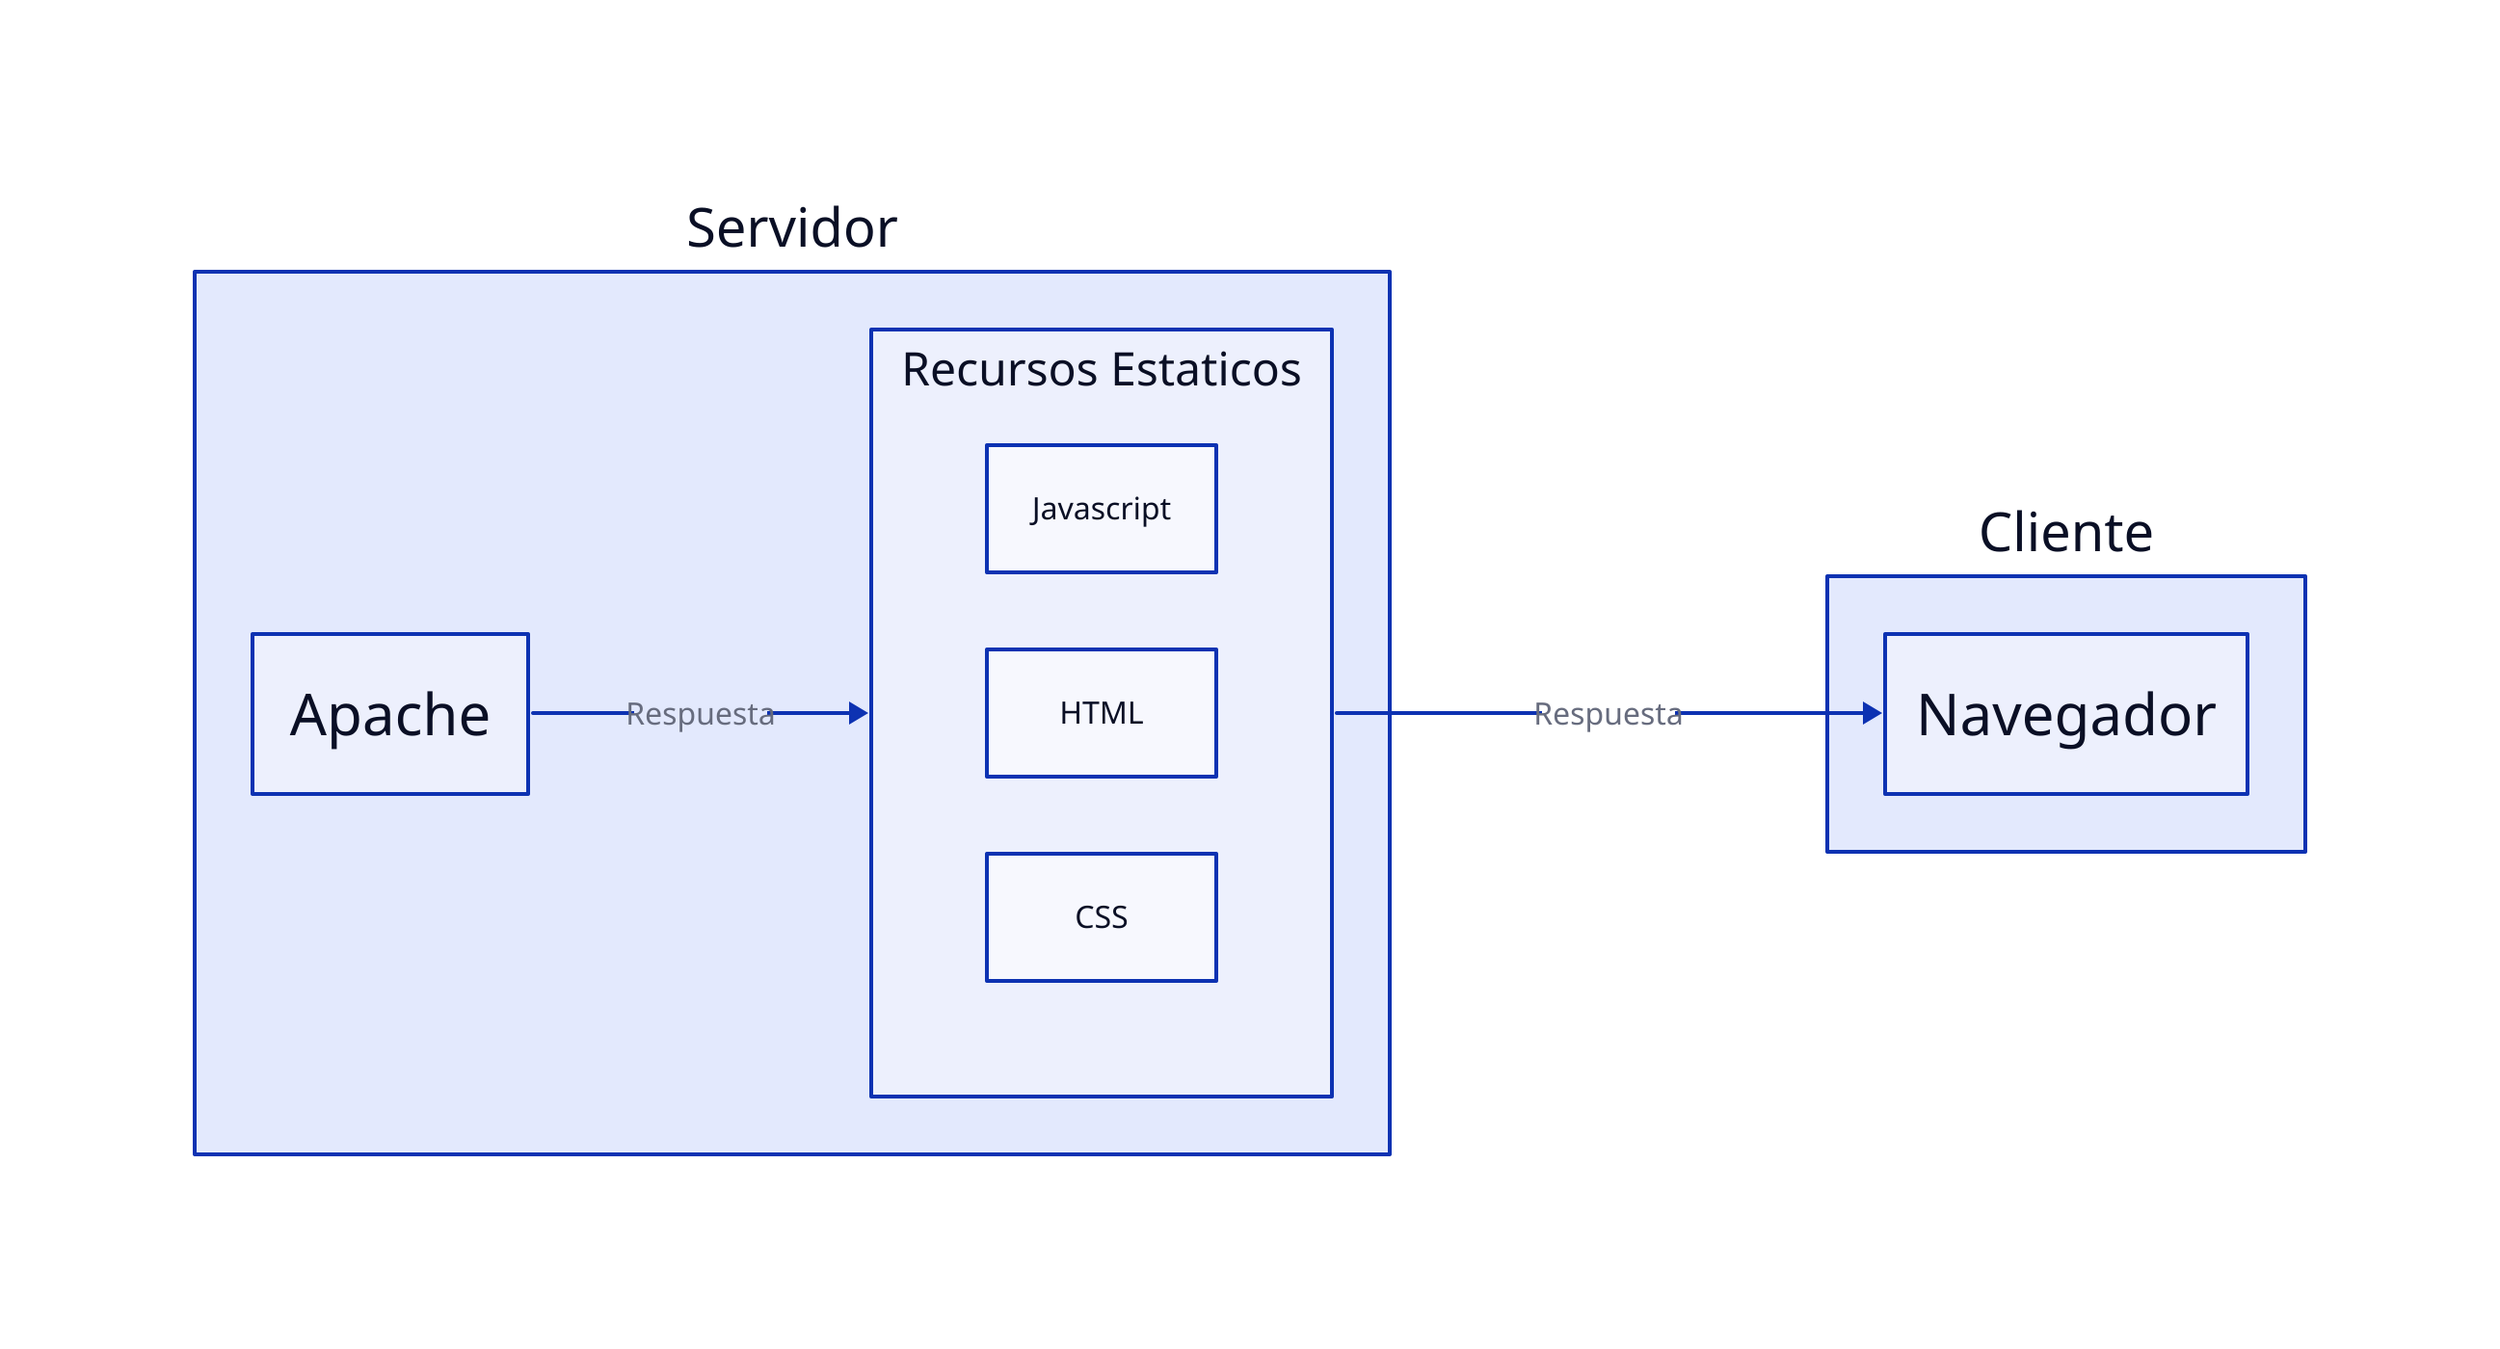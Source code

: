 direction: right
Server:Servidor{
    direction: right
    apache:{
        label: Apache
        style:{
            font-size: 30
        }
    }

    static:Recursos Estaticos{
        direction: down
        grid-columns: 1
        js:Javascript
        
        html: HTML
        
        css: CSS
    }
    apache->static: Respuesta
}

client:Cliente{
    browser: Navegador{
        style:{
            font-size: 30
        }
    }
}
Server.static->client.browser: Respuesta







